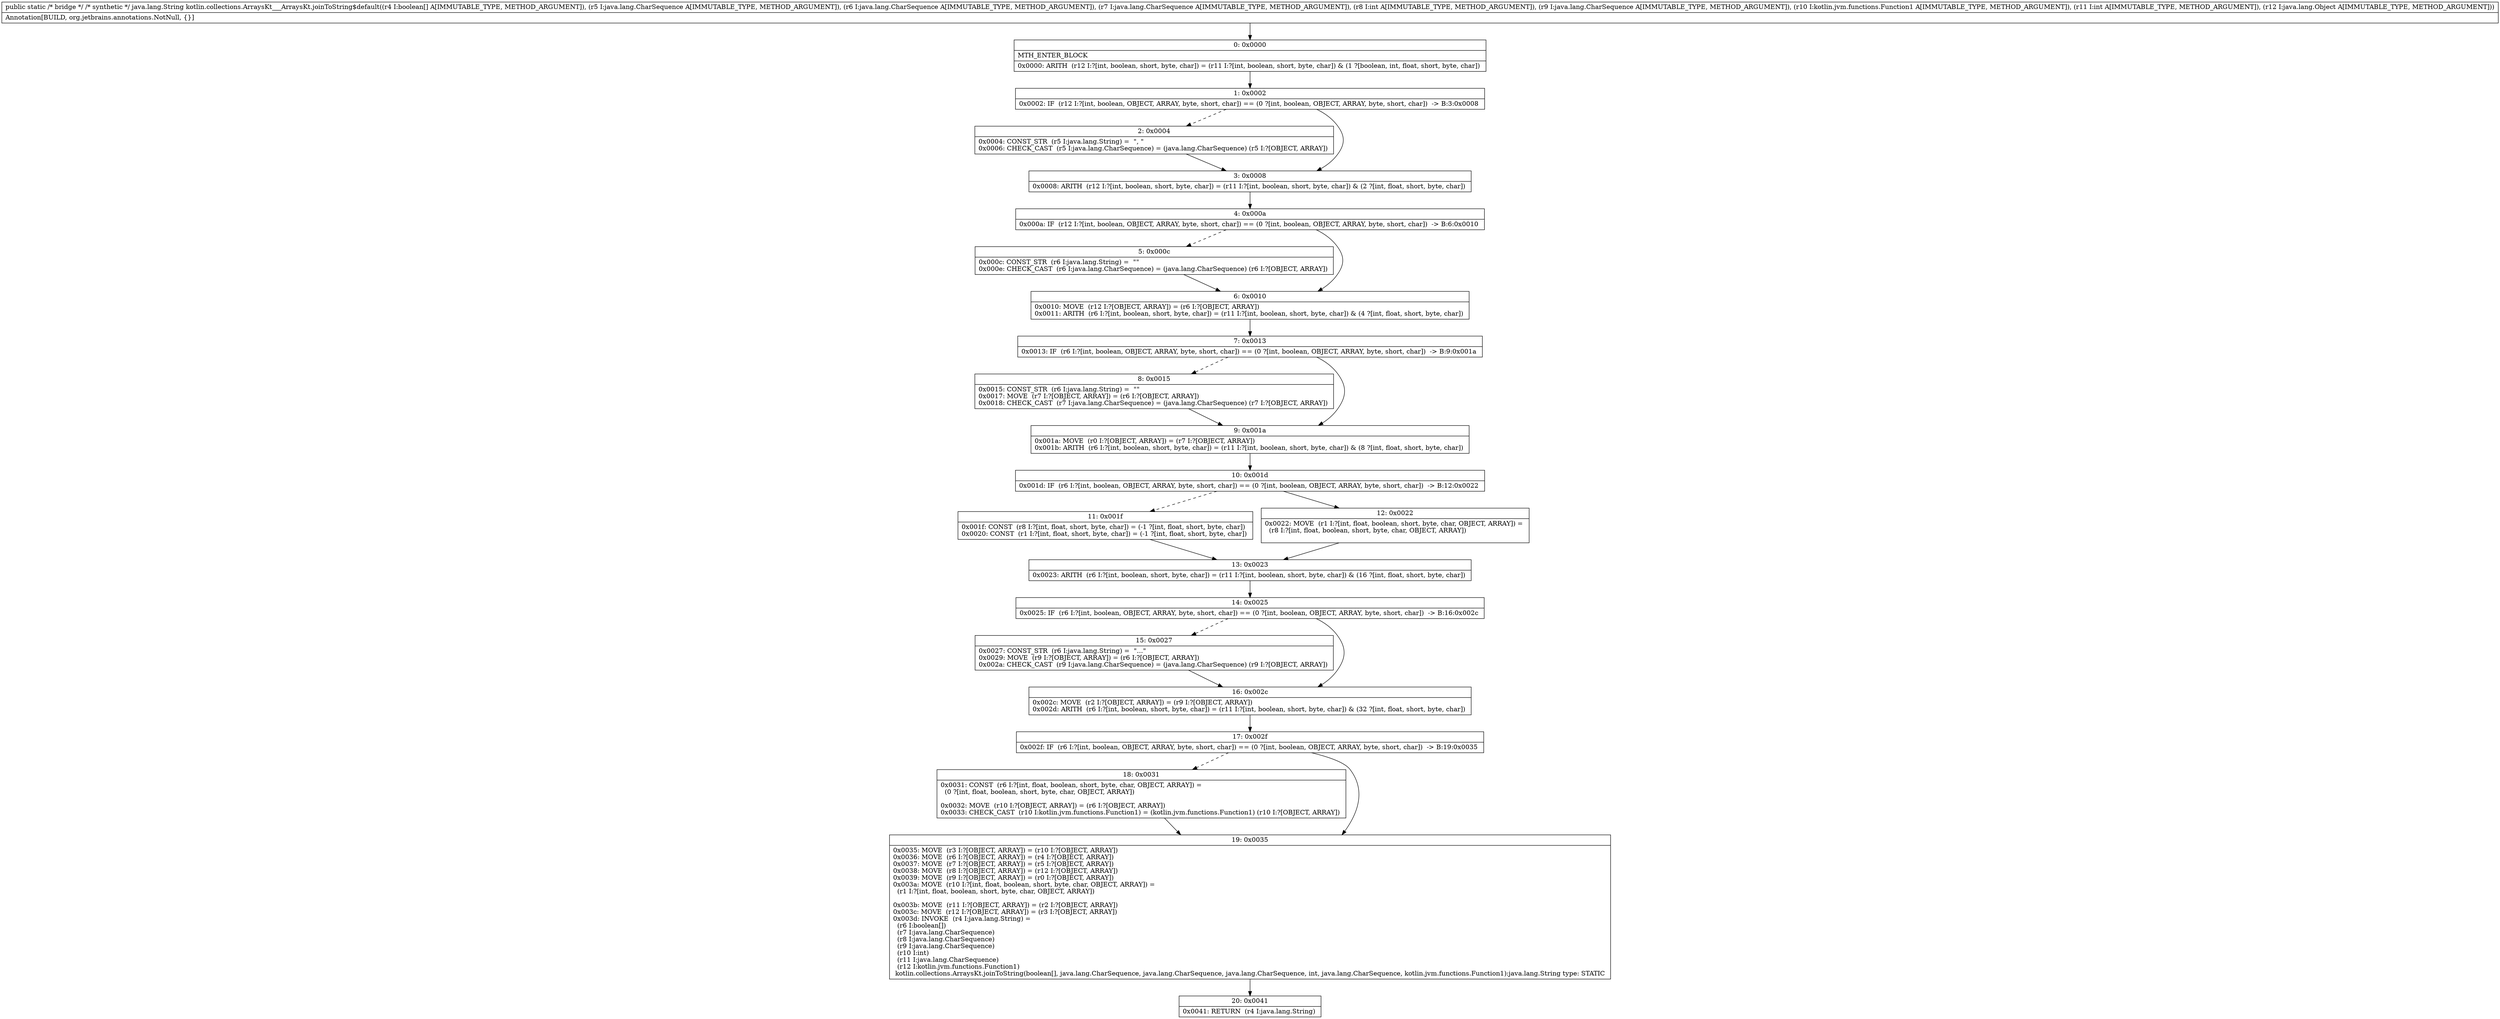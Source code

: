 digraph "CFG forkotlin.collections.ArraysKt___ArraysKt.joinToString$default([ZLjava\/lang\/CharSequence;Ljava\/lang\/CharSequence;Ljava\/lang\/CharSequence;ILjava\/lang\/CharSequence;Lkotlin\/jvm\/functions\/Function1;ILjava\/lang\/Object;)Ljava\/lang\/String;" {
Node_0 [shape=record,label="{0\:\ 0x0000|MTH_ENTER_BLOCK\l|0x0000: ARITH  (r12 I:?[int, boolean, short, byte, char]) = (r11 I:?[int, boolean, short, byte, char]) & (1 ?[boolean, int, float, short, byte, char]) \l}"];
Node_1 [shape=record,label="{1\:\ 0x0002|0x0002: IF  (r12 I:?[int, boolean, OBJECT, ARRAY, byte, short, char]) == (0 ?[int, boolean, OBJECT, ARRAY, byte, short, char])  \-\> B:3:0x0008 \l}"];
Node_2 [shape=record,label="{2\:\ 0x0004|0x0004: CONST_STR  (r5 I:java.lang.String) =  \", \" \l0x0006: CHECK_CAST  (r5 I:java.lang.CharSequence) = (java.lang.CharSequence) (r5 I:?[OBJECT, ARRAY]) \l}"];
Node_3 [shape=record,label="{3\:\ 0x0008|0x0008: ARITH  (r12 I:?[int, boolean, short, byte, char]) = (r11 I:?[int, boolean, short, byte, char]) & (2 ?[int, float, short, byte, char]) \l}"];
Node_4 [shape=record,label="{4\:\ 0x000a|0x000a: IF  (r12 I:?[int, boolean, OBJECT, ARRAY, byte, short, char]) == (0 ?[int, boolean, OBJECT, ARRAY, byte, short, char])  \-\> B:6:0x0010 \l}"];
Node_5 [shape=record,label="{5\:\ 0x000c|0x000c: CONST_STR  (r6 I:java.lang.String) =  \"\" \l0x000e: CHECK_CAST  (r6 I:java.lang.CharSequence) = (java.lang.CharSequence) (r6 I:?[OBJECT, ARRAY]) \l}"];
Node_6 [shape=record,label="{6\:\ 0x0010|0x0010: MOVE  (r12 I:?[OBJECT, ARRAY]) = (r6 I:?[OBJECT, ARRAY]) \l0x0011: ARITH  (r6 I:?[int, boolean, short, byte, char]) = (r11 I:?[int, boolean, short, byte, char]) & (4 ?[int, float, short, byte, char]) \l}"];
Node_7 [shape=record,label="{7\:\ 0x0013|0x0013: IF  (r6 I:?[int, boolean, OBJECT, ARRAY, byte, short, char]) == (0 ?[int, boolean, OBJECT, ARRAY, byte, short, char])  \-\> B:9:0x001a \l}"];
Node_8 [shape=record,label="{8\:\ 0x0015|0x0015: CONST_STR  (r6 I:java.lang.String) =  \"\" \l0x0017: MOVE  (r7 I:?[OBJECT, ARRAY]) = (r6 I:?[OBJECT, ARRAY]) \l0x0018: CHECK_CAST  (r7 I:java.lang.CharSequence) = (java.lang.CharSequence) (r7 I:?[OBJECT, ARRAY]) \l}"];
Node_9 [shape=record,label="{9\:\ 0x001a|0x001a: MOVE  (r0 I:?[OBJECT, ARRAY]) = (r7 I:?[OBJECT, ARRAY]) \l0x001b: ARITH  (r6 I:?[int, boolean, short, byte, char]) = (r11 I:?[int, boolean, short, byte, char]) & (8 ?[int, float, short, byte, char]) \l}"];
Node_10 [shape=record,label="{10\:\ 0x001d|0x001d: IF  (r6 I:?[int, boolean, OBJECT, ARRAY, byte, short, char]) == (0 ?[int, boolean, OBJECT, ARRAY, byte, short, char])  \-\> B:12:0x0022 \l}"];
Node_11 [shape=record,label="{11\:\ 0x001f|0x001f: CONST  (r8 I:?[int, float, short, byte, char]) = (\-1 ?[int, float, short, byte, char]) \l0x0020: CONST  (r1 I:?[int, float, short, byte, char]) = (\-1 ?[int, float, short, byte, char]) \l}"];
Node_12 [shape=record,label="{12\:\ 0x0022|0x0022: MOVE  (r1 I:?[int, float, boolean, short, byte, char, OBJECT, ARRAY]) = \l  (r8 I:?[int, float, boolean, short, byte, char, OBJECT, ARRAY])\l \l}"];
Node_13 [shape=record,label="{13\:\ 0x0023|0x0023: ARITH  (r6 I:?[int, boolean, short, byte, char]) = (r11 I:?[int, boolean, short, byte, char]) & (16 ?[int, float, short, byte, char]) \l}"];
Node_14 [shape=record,label="{14\:\ 0x0025|0x0025: IF  (r6 I:?[int, boolean, OBJECT, ARRAY, byte, short, char]) == (0 ?[int, boolean, OBJECT, ARRAY, byte, short, char])  \-\> B:16:0x002c \l}"];
Node_15 [shape=record,label="{15\:\ 0x0027|0x0027: CONST_STR  (r6 I:java.lang.String) =  \"...\" \l0x0029: MOVE  (r9 I:?[OBJECT, ARRAY]) = (r6 I:?[OBJECT, ARRAY]) \l0x002a: CHECK_CAST  (r9 I:java.lang.CharSequence) = (java.lang.CharSequence) (r9 I:?[OBJECT, ARRAY]) \l}"];
Node_16 [shape=record,label="{16\:\ 0x002c|0x002c: MOVE  (r2 I:?[OBJECT, ARRAY]) = (r9 I:?[OBJECT, ARRAY]) \l0x002d: ARITH  (r6 I:?[int, boolean, short, byte, char]) = (r11 I:?[int, boolean, short, byte, char]) & (32 ?[int, float, short, byte, char]) \l}"];
Node_17 [shape=record,label="{17\:\ 0x002f|0x002f: IF  (r6 I:?[int, boolean, OBJECT, ARRAY, byte, short, char]) == (0 ?[int, boolean, OBJECT, ARRAY, byte, short, char])  \-\> B:19:0x0035 \l}"];
Node_18 [shape=record,label="{18\:\ 0x0031|0x0031: CONST  (r6 I:?[int, float, boolean, short, byte, char, OBJECT, ARRAY]) = \l  (0 ?[int, float, boolean, short, byte, char, OBJECT, ARRAY])\l \l0x0032: MOVE  (r10 I:?[OBJECT, ARRAY]) = (r6 I:?[OBJECT, ARRAY]) \l0x0033: CHECK_CAST  (r10 I:kotlin.jvm.functions.Function1) = (kotlin.jvm.functions.Function1) (r10 I:?[OBJECT, ARRAY]) \l}"];
Node_19 [shape=record,label="{19\:\ 0x0035|0x0035: MOVE  (r3 I:?[OBJECT, ARRAY]) = (r10 I:?[OBJECT, ARRAY]) \l0x0036: MOVE  (r6 I:?[OBJECT, ARRAY]) = (r4 I:?[OBJECT, ARRAY]) \l0x0037: MOVE  (r7 I:?[OBJECT, ARRAY]) = (r5 I:?[OBJECT, ARRAY]) \l0x0038: MOVE  (r8 I:?[OBJECT, ARRAY]) = (r12 I:?[OBJECT, ARRAY]) \l0x0039: MOVE  (r9 I:?[OBJECT, ARRAY]) = (r0 I:?[OBJECT, ARRAY]) \l0x003a: MOVE  (r10 I:?[int, float, boolean, short, byte, char, OBJECT, ARRAY]) = \l  (r1 I:?[int, float, boolean, short, byte, char, OBJECT, ARRAY])\l \l0x003b: MOVE  (r11 I:?[OBJECT, ARRAY]) = (r2 I:?[OBJECT, ARRAY]) \l0x003c: MOVE  (r12 I:?[OBJECT, ARRAY]) = (r3 I:?[OBJECT, ARRAY]) \l0x003d: INVOKE  (r4 I:java.lang.String) = \l  (r6 I:boolean[])\l  (r7 I:java.lang.CharSequence)\l  (r8 I:java.lang.CharSequence)\l  (r9 I:java.lang.CharSequence)\l  (r10 I:int)\l  (r11 I:java.lang.CharSequence)\l  (r12 I:kotlin.jvm.functions.Function1)\l kotlin.collections.ArraysKt.joinToString(boolean[], java.lang.CharSequence, java.lang.CharSequence, java.lang.CharSequence, int, java.lang.CharSequence, kotlin.jvm.functions.Function1):java.lang.String type: STATIC \l}"];
Node_20 [shape=record,label="{20\:\ 0x0041|0x0041: RETURN  (r4 I:java.lang.String) \l}"];
MethodNode[shape=record,label="{public static \/* bridge *\/ \/* synthetic *\/ java.lang.String kotlin.collections.ArraysKt___ArraysKt.joinToString$default((r4 I:boolean[] A[IMMUTABLE_TYPE, METHOD_ARGUMENT]), (r5 I:java.lang.CharSequence A[IMMUTABLE_TYPE, METHOD_ARGUMENT]), (r6 I:java.lang.CharSequence A[IMMUTABLE_TYPE, METHOD_ARGUMENT]), (r7 I:java.lang.CharSequence A[IMMUTABLE_TYPE, METHOD_ARGUMENT]), (r8 I:int A[IMMUTABLE_TYPE, METHOD_ARGUMENT]), (r9 I:java.lang.CharSequence A[IMMUTABLE_TYPE, METHOD_ARGUMENT]), (r10 I:kotlin.jvm.functions.Function1 A[IMMUTABLE_TYPE, METHOD_ARGUMENT]), (r11 I:int A[IMMUTABLE_TYPE, METHOD_ARGUMENT]), (r12 I:java.lang.Object A[IMMUTABLE_TYPE, METHOD_ARGUMENT]))  | Annotation[BUILD, org.jetbrains.annotations.NotNull, \{\}]\l}"];
MethodNode -> Node_0;
Node_0 -> Node_1;
Node_1 -> Node_2[style=dashed];
Node_1 -> Node_3;
Node_2 -> Node_3;
Node_3 -> Node_4;
Node_4 -> Node_5[style=dashed];
Node_4 -> Node_6;
Node_5 -> Node_6;
Node_6 -> Node_7;
Node_7 -> Node_8[style=dashed];
Node_7 -> Node_9;
Node_8 -> Node_9;
Node_9 -> Node_10;
Node_10 -> Node_11[style=dashed];
Node_10 -> Node_12;
Node_11 -> Node_13;
Node_12 -> Node_13;
Node_13 -> Node_14;
Node_14 -> Node_15[style=dashed];
Node_14 -> Node_16;
Node_15 -> Node_16;
Node_16 -> Node_17;
Node_17 -> Node_18[style=dashed];
Node_17 -> Node_19;
Node_18 -> Node_19;
Node_19 -> Node_20;
}

